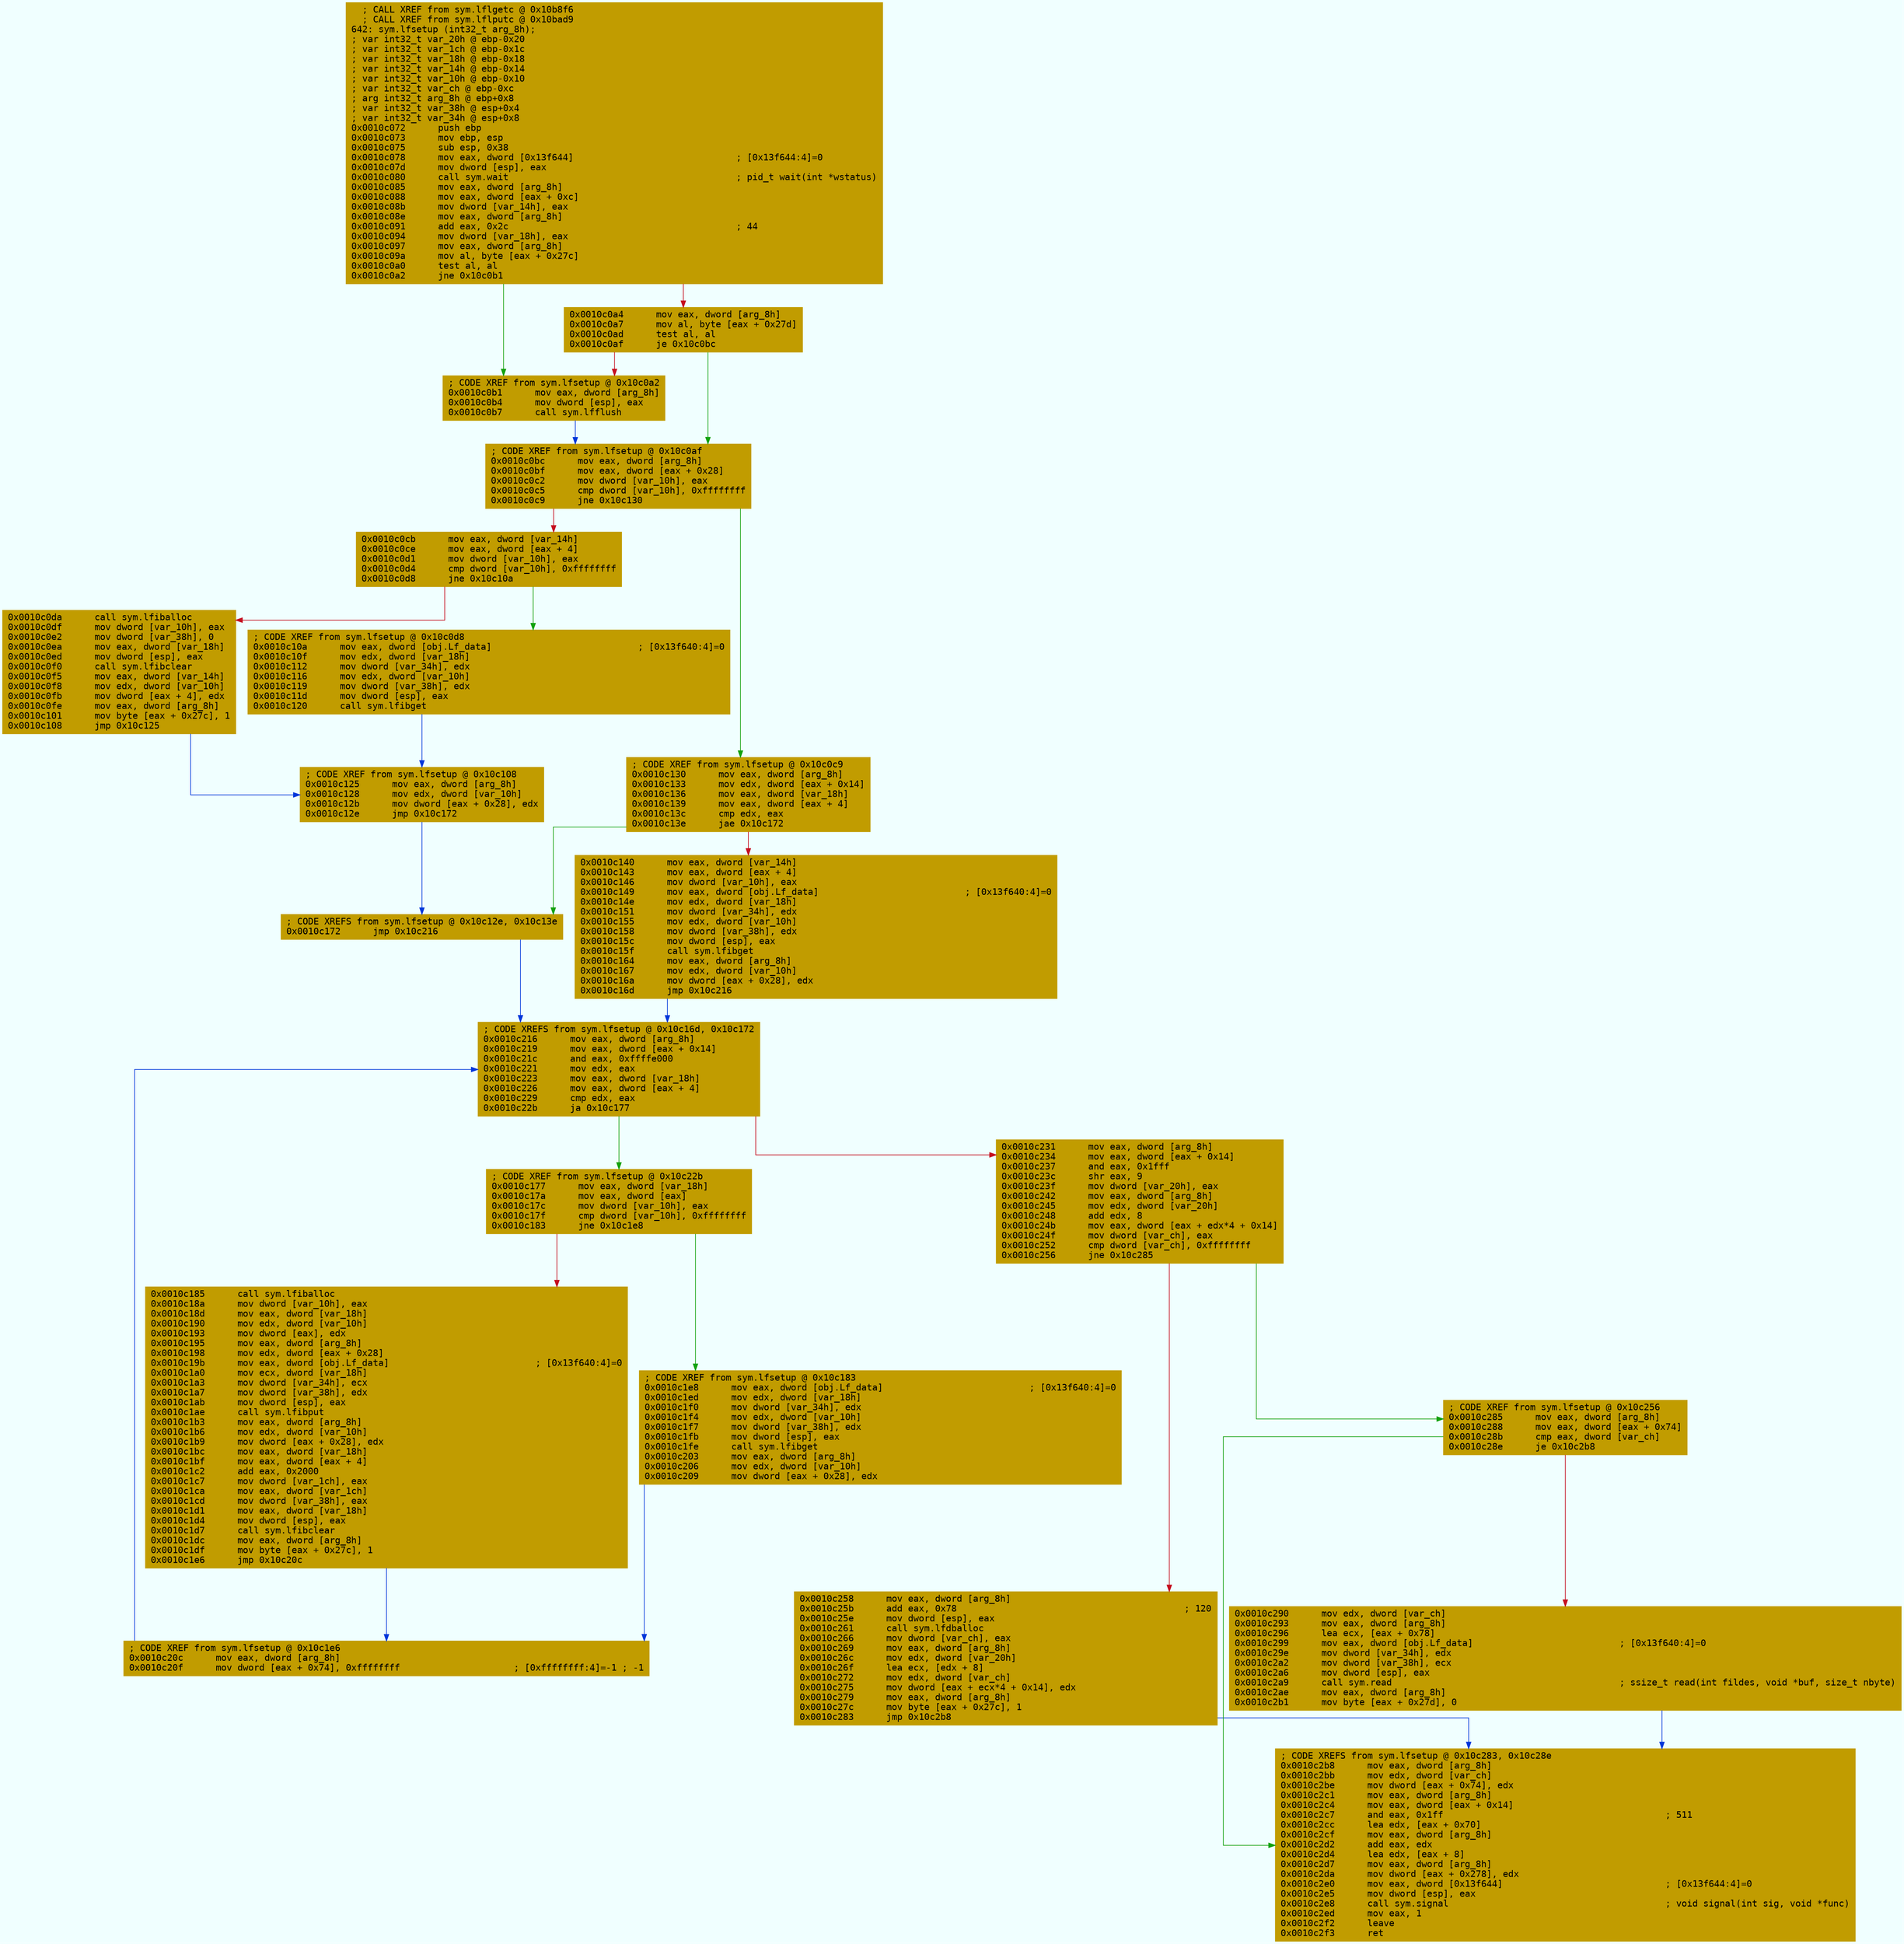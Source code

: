 digraph code {
	graph [bgcolor=azure fontsize=8 fontname="Courier" splines="ortho"];
	node [fillcolor=gray style=filled shape=box];
	edge [arrowhead="normal"];
	"0x0010c072" [URL="sym.lfsetup/0x0010c072", fillcolor="#c19c00",color="#c19c00", fontname="Courier",label="  ; CALL XREF from sym.lflgetc @ 0x10b8f6\l  ; CALL XREF from sym.lflputc @ 0x10bad9\l642: sym.lfsetup (int32_t arg_8h);\l; var int32_t var_20h @ ebp-0x20\l; var int32_t var_1ch @ ebp-0x1c\l; var int32_t var_18h @ ebp-0x18\l; var int32_t var_14h @ ebp-0x14\l; var int32_t var_10h @ ebp-0x10\l; var int32_t var_ch @ ebp-0xc\l; arg int32_t arg_8h @ ebp+0x8\l; var int32_t var_38h @ esp+0x4\l; var int32_t var_34h @ esp+0x8\l0x0010c072      push ebp\l0x0010c073      mov ebp, esp\l0x0010c075      sub esp, 0x38\l0x0010c078      mov eax, dword [0x13f644]                              ; [0x13f644:4]=0\l0x0010c07d      mov dword [esp], eax\l0x0010c080      call sym.wait                                          ; pid_t wait(int *wstatus)\l0x0010c085      mov eax, dword [arg_8h]\l0x0010c088      mov eax, dword [eax + 0xc]\l0x0010c08b      mov dword [var_14h], eax\l0x0010c08e      mov eax, dword [arg_8h]\l0x0010c091      add eax, 0x2c                                          ; 44\l0x0010c094      mov dword [var_18h], eax\l0x0010c097      mov eax, dword [arg_8h]\l0x0010c09a      mov al, byte [eax + 0x27c]\l0x0010c0a0      test al, al\l0x0010c0a2      jne 0x10c0b1\l"]
	"0x0010c0a4" [URL="sym.lfsetup/0x0010c0a4", fillcolor="#c19c00",color="#c19c00", fontname="Courier",label="0x0010c0a4      mov eax, dword [arg_8h]\l0x0010c0a7      mov al, byte [eax + 0x27d]\l0x0010c0ad      test al, al\l0x0010c0af      je 0x10c0bc\l"]
	"0x0010c0b1" [URL="sym.lfsetup/0x0010c0b1", fillcolor="#c19c00",color="#c19c00", fontname="Courier",label="; CODE XREF from sym.lfsetup @ 0x10c0a2\l0x0010c0b1      mov eax, dword [arg_8h]\l0x0010c0b4      mov dword [esp], eax\l0x0010c0b7      call sym.lfflush\l"]
	"0x0010c0bc" [URL="sym.lfsetup/0x0010c0bc", fillcolor="#c19c00",color="#c19c00", fontname="Courier",label="; CODE XREF from sym.lfsetup @ 0x10c0af\l0x0010c0bc      mov eax, dword [arg_8h]\l0x0010c0bf      mov eax, dword [eax + 0x28]\l0x0010c0c2      mov dword [var_10h], eax\l0x0010c0c5      cmp dword [var_10h], 0xffffffff\l0x0010c0c9      jne 0x10c130\l"]
	"0x0010c0cb" [URL="sym.lfsetup/0x0010c0cb", fillcolor="#c19c00",color="#c19c00", fontname="Courier",label="0x0010c0cb      mov eax, dword [var_14h]\l0x0010c0ce      mov eax, dword [eax + 4]\l0x0010c0d1      mov dword [var_10h], eax\l0x0010c0d4      cmp dword [var_10h], 0xffffffff\l0x0010c0d8      jne 0x10c10a\l"]
	"0x0010c0da" [URL="sym.lfsetup/0x0010c0da", fillcolor="#c19c00",color="#c19c00", fontname="Courier",label="0x0010c0da      call sym.lfiballoc\l0x0010c0df      mov dword [var_10h], eax\l0x0010c0e2      mov dword [var_38h], 0\l0x0010c0ea      mov eax, dword [var_18h]\l0x0010c0ed      mov dword [esp], eax\l0x0010c0f0      call sym.lfibclear\l0x0010c0f5      mov eax, dword [var_14h]\l0x0010c0f8      mov edx, dword [var_10h]\l0x0010c0fb      mov dword [eax + 4], edx\l0x0010c0fe      mov eax, dword [arg_8h]\l0x0010c101      mov byte [eax + 0x27c], 1\l0x0010c108      jmp 0x10c125\l"]
	"0x0010c10a" [URL="sym.lfsetup/0x0010c10a", fillcolor="#c19c00",color="#c19c00", fontname="Courier",label="; CODE XREF from sym.lfsetup @ 0x10c0d8\l0x0010c10a      mov eax, dword [obj.Lf_data]                           ; [0x13f640:4]=0\l0x0010c10f      mov edx, dword [var_18h]\l0x0010c112      mov dword [var_34h], edx\l0x0010c116      mov edx, dword [var_10h]\l0x0010c119      mov dword [var_38h], edx\l0x0010c11d      mov dword [esp], eax\l0x0010c120      call sym.lfibget\l"]
	"0x0010c125" [URL="sym.lfsetup/0x0010c125", fillcolor="#c19c00",color="#c19c00", fontname="Courier",label="; CODE XREF from sym.lfsetup @ 0x10c108\l0x0010c125      mov eax, dword [arg_8h]\l0x0010c128      mov edx, dword [var_10h]\l0x0010c12b      mov dword [eax + 0x28], edx\l0x0010c12e      jmp 0x10c172\l"]
	"0x0010c130" [URL="sym.lfsetup/0x0010c130", fillcolor="#c19c00",color="#c19c00", fontname="Courier",label="; CODE XREF from sym.lfsetup @ 0x10c0c9\l0x0010c130      mov eax, dword [arg_8h]\l0x0010c133      mov edx, dword [eax + 0x14]\l0x0010c136      mov eax, dword [var_18h]\l0x0010c139      mov eax, dword [eax + 4]\l0x0010c13c      cmp edx, eax\l0x0010c13e      jae 0x10c172\l"]
	"0x0010c140" [URL="sym.lfsetup/0x0010c140", fillcolor="#c19c00",color="#c19c00", fontname="Courier",label="0x0010c140      mov eax, dword [var_14h]\l0x0010c143      mov eax, dword [eax + 4]\l0x0010c146      mov dword [var_10h], eax\l0x0010c149      mov eax, dword [obj.Lf_data]                           ; [0x13f640:4]=0\l0x0010c14e      mov edx, dword [var_18h]\l0x0010c151      mov dword [var_34h], edx\l0x0010c155      mov edx, dword [var_10h]\l0x0010c158      mov dword [var_38h], edx\l0x0010c15c      mov dword [esp], eax\l0x0010c15f      call sym.lfibget\l0x0010c164      mov eax, dword [arg_8h]\l0x0010c167      mov edx, dword [var_10h]\l0x0010c16a      mov dword [eax + 0x28], edx\l0x0010c16d      jmp 0x10c216\l"]
	"0x0010c172" [URL="sym.lfsetup/0x0010c172", fillcolor="#c19c00",color="#c19c00", fontname="Courier",label="; CODE XREFS from sym.lfsetup @ 0x10c12e, 0x10c13e\l0x0010c172      jmp 0x10c216\l"]
	"0x0010c177" [URL="sym.lfsetup/0x0010c177", fillcolor="#c19c00",color="#c19c00", fontname="Courier",label="; CODE XREF from sym.lfsetup @ 0x10c22b\l0x0010c177      mov eax, dword [var_18h]\l0x0010c17a      mov eax, dword [eax]\l0x0010c17c      mov dword [var_10h], eax\l0x0010c17f      cmp dword [var_10h], 0xffffffff\l0x0010c183      jne 0x10c1e8\l"]
	"0x0010c185" [URL="sym.lfsetup/0x0010c185", fillcolor="#c19c00",color="#c19c00", fontname="Courier",label="0x0010c185      call sym.lfiballoc\l0x0010c18a      mov dword [var_10h], eax\l0x0010c18d      mov eax, dword [var_18h]\l0x0010c190      mov edx, dword [var_10h]\l0x0010c193      mov dword [eax], edx\l0x0010c195      mov eax, dword [arg_8h]\l0x0010c198      mov edx, dword [eax + 0x28]\l0x0010c19b      mov eax, dword [obj.Lf_data]                           ; [0x13f640:4]=0\l0x0010c1a0      mov ecx, dword [var_18h]\l0x0010c1a3      mov dword [var_34h], ecx\l0x0010c1a7      mov dword [var_38h], edx\l0x0010c1ab      mov dword [esp], eax\l0x0010c1ae      call sym.lfibput\l0x0010c1b3      mov eax, dword [arg_8h]\l0x0010c1b6      mov edx, dword [var_10h]\l0x0010c1b9      mov dword [eax + 0x28], edx\l0x0010c1bc      mov eax, dword [var_18h]\l0x0010c1bf      mov eax, dword [eax + 4]\l0x0010c1c2      add eax, 0x2000\l0x0010c1c7      mov dword [var_1ch], eax\l0x0010c1ca      mov eax, dword [var_1ch]\l0x0010c1cd      mov dword [var_38h], eax\l0x0010c1d1      mov eax, dword [var_18h]\l0x0010c1d4      mov dword [esp], eax\l0x0010c1d7      call sym.lfibclear\l0x0010c1dc      mov eax, dword [arg_8h]\l0x0010c1df      mov byte [eax + 0x27c], 1\l0x0010c1e6      jmp 0x10c20c\l"]
	"0x0010c1e8" [URL="sym.lfsetup/0x0010c1e8", fillcolor="#c19c00",color="#c19c00", fontname="Courier",label="; CODE XREF from sym.lfsetup @ 0x10c183\l0x0010c1e8      mov eax, dword [obj.Lf_data]                           ; [0x13f640:4]=0\l0x0010c1ed      mov edx, dword [var_18h]\l0x0010c1f0      mov dword [var_34h], edx\l0x0010c1f4      mov edx, dword [var_10h]\l0x0010c1f7      mov dword [var_38h], edx\l0x0010c1fb      mov dword [esp], eax\l0x0010c1fe      call sym.lfibget\l0x0010c203      mov eax, dword [arg_8h]\l0x0010c206      mov edx, dword [var_10h]\l0x0010c209      mov dword [eax + 0x28], edx\l"]
	"0x0010c20c" [URL="sym.lfsetup/0x0010c20c", fillcolor="#c19c00",color="#c19c00", fontname="Courier",label="; CODE XREF from sym.lfsetup @ 0x10c1e6\l0x0010c20c      mov eax, dword [arg_8h]\l0x0010c20f      mov dword [eax + 0x74], 0xffffffff                     ; [0xffffffff:4]=-1 ; -1\l"]
	"0x0010c216" [URL="sym.lfsetup/0x0010c216", fillcolor="#c19c00",color="#c19c00", fontname="Courier",label="; CODE XREFS from sym.lfsetup @ 0x10c16d, 0x10c172\l0x0010c216      mov eax, dword [arg_8h]\l0x0010c219      mov eax, dword [eax + 0x14]\l0x0010c21c      and eax, 0xffffe000\l0x0010c221      mov edx, eax\l0x0010c223      mov eax, dword [var_18h]\l0x0010c226      mov eax, dword [eax + 4]\l0x0010c229      cmp edx, eax\l0x0010c22b      ja 0x10c177\l"]
	"0x0010c231" [URL="sym.lfsetup/0x0010c231", fillcolor="#c19c00",color="#c19c00", fontname="Courier",label="0x0010c231      mov eax, dword [arg_8h]\l0x0010c234      mov eax, dword [eax + 0x14]\l0x0010c237      and eax, 0x1fff\l0x0010c23c      shr eax, 9\l0x0010c23f      mov dword [var_20h], eax\l0x0010c242      mov eax, dword [arg_8h]\l0x0010c245      mov edx, dword [var_20h]\l0x0010c248      add edx, 8\l0x0010c24b      mov eax, dword [eax + edx*4 + 0x14]\l0x0010c24f      mov dword [var_ch], eax\l0x0010c252      cmp dword [var_ch], 0xffffffff\l0x0010c256      jne 0x10c285\l"]
	"0x0010c258" [URL="sym.lfsetup/0x0010c258", fillcolor="#c19c00",color="#c19c00", fontname="Courier",label="0x0010c258      mov eax, dword [arg_8h]\l0x0010c25b      add eax, 0x78                                          ; 120\l0x0010c25e      mov dword [esp], eax\l0x0010c261      call sym.lfdballoc\l0x0010c266      mov dword [var_ch], eax\l0x0010c269      mov eax, dword [arg_8h]\l0x0010c26c      mov edx, dword [var_20h]\l0x0010c26f      lea ecx, [edx + 8]\l0x0010c272      mov edx, dword [var_ch]\l0x0010c275      mov dword [eax + ecx*4 + 0x14], edx\l0x0010c279      mov eax, dword [arg_8h]\l0x0010c27c      mov byte [eax + 0x27c], 1\l0x0010c283      jmp 0x10c2b8\l"]
	"0x0010c285" [URL="sym.lfsetup/0x0010c285", fillcolor="#c19c00",color="#c19c00", fontname="Courier",label="; CODE XREF from sym.lfsetup @ 0x10c256\l0x0010c285      mov eax, dword [arg_8h]\l0x0010c288      mov eax, dword [eax + 0x74]\l0x0010c28b      cmp eax, dword [var_ch]\l0x0010c28e      je 0x10c2b8\l"]
	"0x0010c290" [URL="sym.lfsetup/0x0010c290", fillcolor="#c19c00",color="#c19c00", fontname="Courier",label="0x0010c290      mov edx, dword [var_ch]\l0x0010c293      mov eax, dword [arg_8h]\l0x0010c296      lea ecx, [eax + 0x78]\l0x0010c299      mov eax, dword [obj.Lf_data]                           ; [0x13f640:4]=0\l0x0010c29e      mov dword [var_34h], edx\l0x0010c2a2      mov dword [var_38h], ecx\l0x0010c2a6      mov dword [esp], eax\l0x0010c2a9      call sym.read                                          ; ssize_t read(int fildes, void *buf, size_t nbyte)\l0x0010c2ae      mov eax, dword [arg_8h]\l0x0010c2b1      mov byte [eax + 0x27d], 0\l"]
	"0x0010c2b8" [URL="sym.lfsetup/0x0010c2b8", fillcolor="#c19c00",color="#c19c00", fontname="Courier",label="; CODE XREFS from sym.lfsetup @ 0x10c283, 0x10c28e\l0x0010c2b8      mov eax, dword [arg_8h]\l0x0010c2bb      mov edx, dword [var_ch]\l0x0010c2be      mov dword [eax + 0x74], edx\l0x0010c2c1      mov eax, dword [arg_8h]\l0x0010c2c4      mov eax, dword [eax + 0x14]\l0x0010c2c7      and eax, 0x1ff                                         ; 511\l0x0010c2cc      lea edx, [eax + 0x70]\l0x0010c2cf      mov eax, dword [arg_8h]\l0x0010c2d2      add eax, edx\l0x0010c2d4      lea edx, [eax + 8]\l0x0010c2d7      mov eax, dword [arg_8h]\l0x0010c2da      mov dword [eax + 0x278], edx\l0x0010c2e0      mov eax, dword [0x13f644]                              ; [0x13f644:4]=0\l0x0010c2e5      mov dword [esp], eax\l0x0010c2e8      call sym.signal                                        ; void signal(int sig, void *func)\l0x0010c2ed      mov eax, 1\l0x0010c2f2      leave\l0x0010c2f3      ret\l"]
        "0x0010c072" -> "0x0010c0b1" [color="#13a10e"];
        "0x0010c072" -> "0x0010c0a4" [color="#c50f1f"];
        "0x0010c0a4" -> "0x0010c0bc" [color="#13a10e"];
        "0x0010c0a4" -> "0x0010c0b1" [color="#c50f1f"];
        "0x0010c0b1" -> "0x0010c0bc" [color="#0037da"];
        "0x0010c0bc" -> "0x0010c130" [color="#13a10e"];
        "0x0010c0bc" -> "0x0010c0cb" [color="#c50f1f"];
        "0x0010c0cb" -> "0x0010c10a" [color="#13a10e"];
        "0x0010c0cb" -> "0x0010c0da" [color="#c50f1f"];
        "0x0010c0da" -> "0x0010c125" [color="#0037da"];
        "0x0010c10a" -> "0x0010c125" [color="#0037da"];
        "0x0010c125" -> "0x0010c172" [color="#0037da"];
        "0x0010c130" -> "0x0010c172" [color="#13a10e"];
        "0x0010c130" -> "0x0010c140" [color="#c50f1f"];
        "0x0010c140" -> "0x0010c216" [color="#0037da"];
        "0x0010c172" -> "0x0010c216" [color="#0037da"];
        "0x0010c177" -> "0x0010c1e8" [color="#13a10e"];
        "0x0010c177" -> "0x0010c185" [color="#c50f1f"];
        "0x0010c185" -> "0x0010c20c" [color="#0037da"];
        "0x0010c1e8" -> "0x0010c20c" [color="#0037da"];
        "0x0010c20c" -> "0x0010c216" [color="#0037da"];
        "0x0010c216" -> "0x0010c177" [color="#13a10e"];
        "0x0010c216" -> "0x0010c231" [color="#c50f1f"];
        "0x0010c231" -> "0x0010c285" [color="#13a10e"];
        "0x0010c231" -> "0x0010c258" [color="#c50f1f"];
        "0x0010c258" -> "0x0010c2b8" [color="#0037da"];
        "0x0010c285" -> "0x0010c2b8" [color="#13a10e"];
        "0x0010c285" -> "0x0010c290" [color="#c50f1f"];
        "0x0010c290" -> "0x0010c2b8" [color="#0037da"];
}
